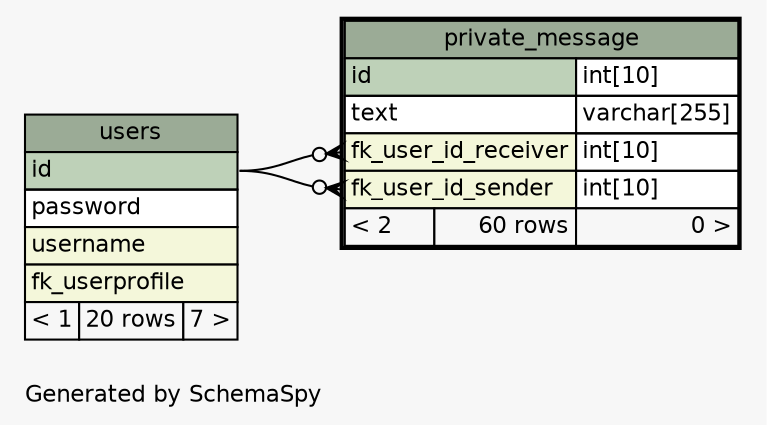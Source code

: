 // dot 2.40.1 on Linux 4.12.5-300.fc26.x86_64
// SchemaSpy rev 590
digraph "oneDegreeRelationshipsDiagram" {
  graph [
    rankdir="RL"
    bgcolor="#f7f7f7"
    label="\nGenerated by SchemaSpy"
    labeljust="l"
    nodesep="0.18"
    ranksep="0.46"
    fontname="Helvetica"
    fontsize="11"
  ];
  node [
    fontname="Helvetica"
    fontsize="11"
    shape="plaintext"
  ];
  edge [
    arrowsize="0.8"
  ];
  "private_message":"fk_user_id_receiver":w -> "users":"id":e [arrowhead=none dir=back arrowtail=crowodot];
  "private_message":"fk_user_id_sender":w -> "users":"id":e [arrowhead=none dir=back arrowtail=crowodot];
  "private_message" [
    label=<
    <TABLE BORDER="2" CELLBORDER="1" CELLSPACING="0" BGCOLOR="#ffffff">
      <TR><TD COLSPAN="3" BGCOLOR="#9bab96" ALIGN="CENTER">private_message</TD></TR>
      <TR><TD PORT="id" COLSPAN="2" BGCOLOR="#bed1b8" ALIGN="LEFT">id</TD><TD PORT="id.type" ALIGN="LEFT">int[10]</TD></TR>
      <TR><TD PORT="text" COLSPAN="2" ALIGN="LEFT">text</TD><TD PORT="text.type" ALIGN="LEFT">varchar[255]</TD></TR>
      <TR><TD PORT="fk_user_id_receiver" COLSPAN="2" BGCOLOR="#f4f7da" ALIGN="LEFT">fk_user_id_receiver</TD><TD PORT="fk_user_id_receiver.type" ALIGN="LEFT">int[10]</TD></TR>
      <TR><TD PORT="fk_user_id_sender" COLSPAN="2" BGCOLOR="#f4f7da" ALIGN="LEFT">fk_user_id_sender</TD><TD PORT="fk_user_id_sender.type" ALIGN="LEFT">int[10]</TD></TR>
      <TR><TD ALIGN="LEFT" BGCOLOR="#f7f7f7">&lt; 2</TD><TD ALIGN="RIGHT" BGCOLOR="#f7f7f7">60 rows</TD><TD ALIGN="RIGHT" BGCOLOR="#f7f7f7">0 &gt;</TD></TR>
    </TABLE>>
    URL="private_message.html"
    tooltip="private_message"
  ];
  "users" [
    label=<
    <TABLE BORDER="0" CELLBORDER="1" CELLSPACING="0" BGCOLOR="#ffffff">
      <TR><TD COLSPAN="3" BGCOLOR="#9bab96" ALIGN="CENTER">users</TD></TR>
      <TR><TD PORT="id" COLSPAN="3" BGCOLOR="#bed1b8" ALIGN="LEFT">id</TD></TR>
      <TR><TD PORT="password" COLSPAN="3" ALIGN="LEFT">password</TD></TR>
      <TR><TD PORT="username" COLSPAN="3" BGCOLOR="#f4f7da" ALIGN="LEFT">username</TD></TR>
      <TR><TD PORT="fk_userprofile" COLSPAN="3" BGCOLOR="#f4f7da" ALIGN="LEFT">fk_userprofile</TD></TR>
      <TR><TD ALIGN="LEFT" BGCOLOR="#f7f7f7">&lt; 1</TD><TD ALIGN="RIGHT" BGCOLOR="#f7f7f7">20 rows</TD><TD ALIGN="RIGHT" BGCOLOR="#f7f7f7">7 &gt;</TD></TR>
    </TABLE>>
    URL="users.html"
    tooltip="users"
  ];
}
